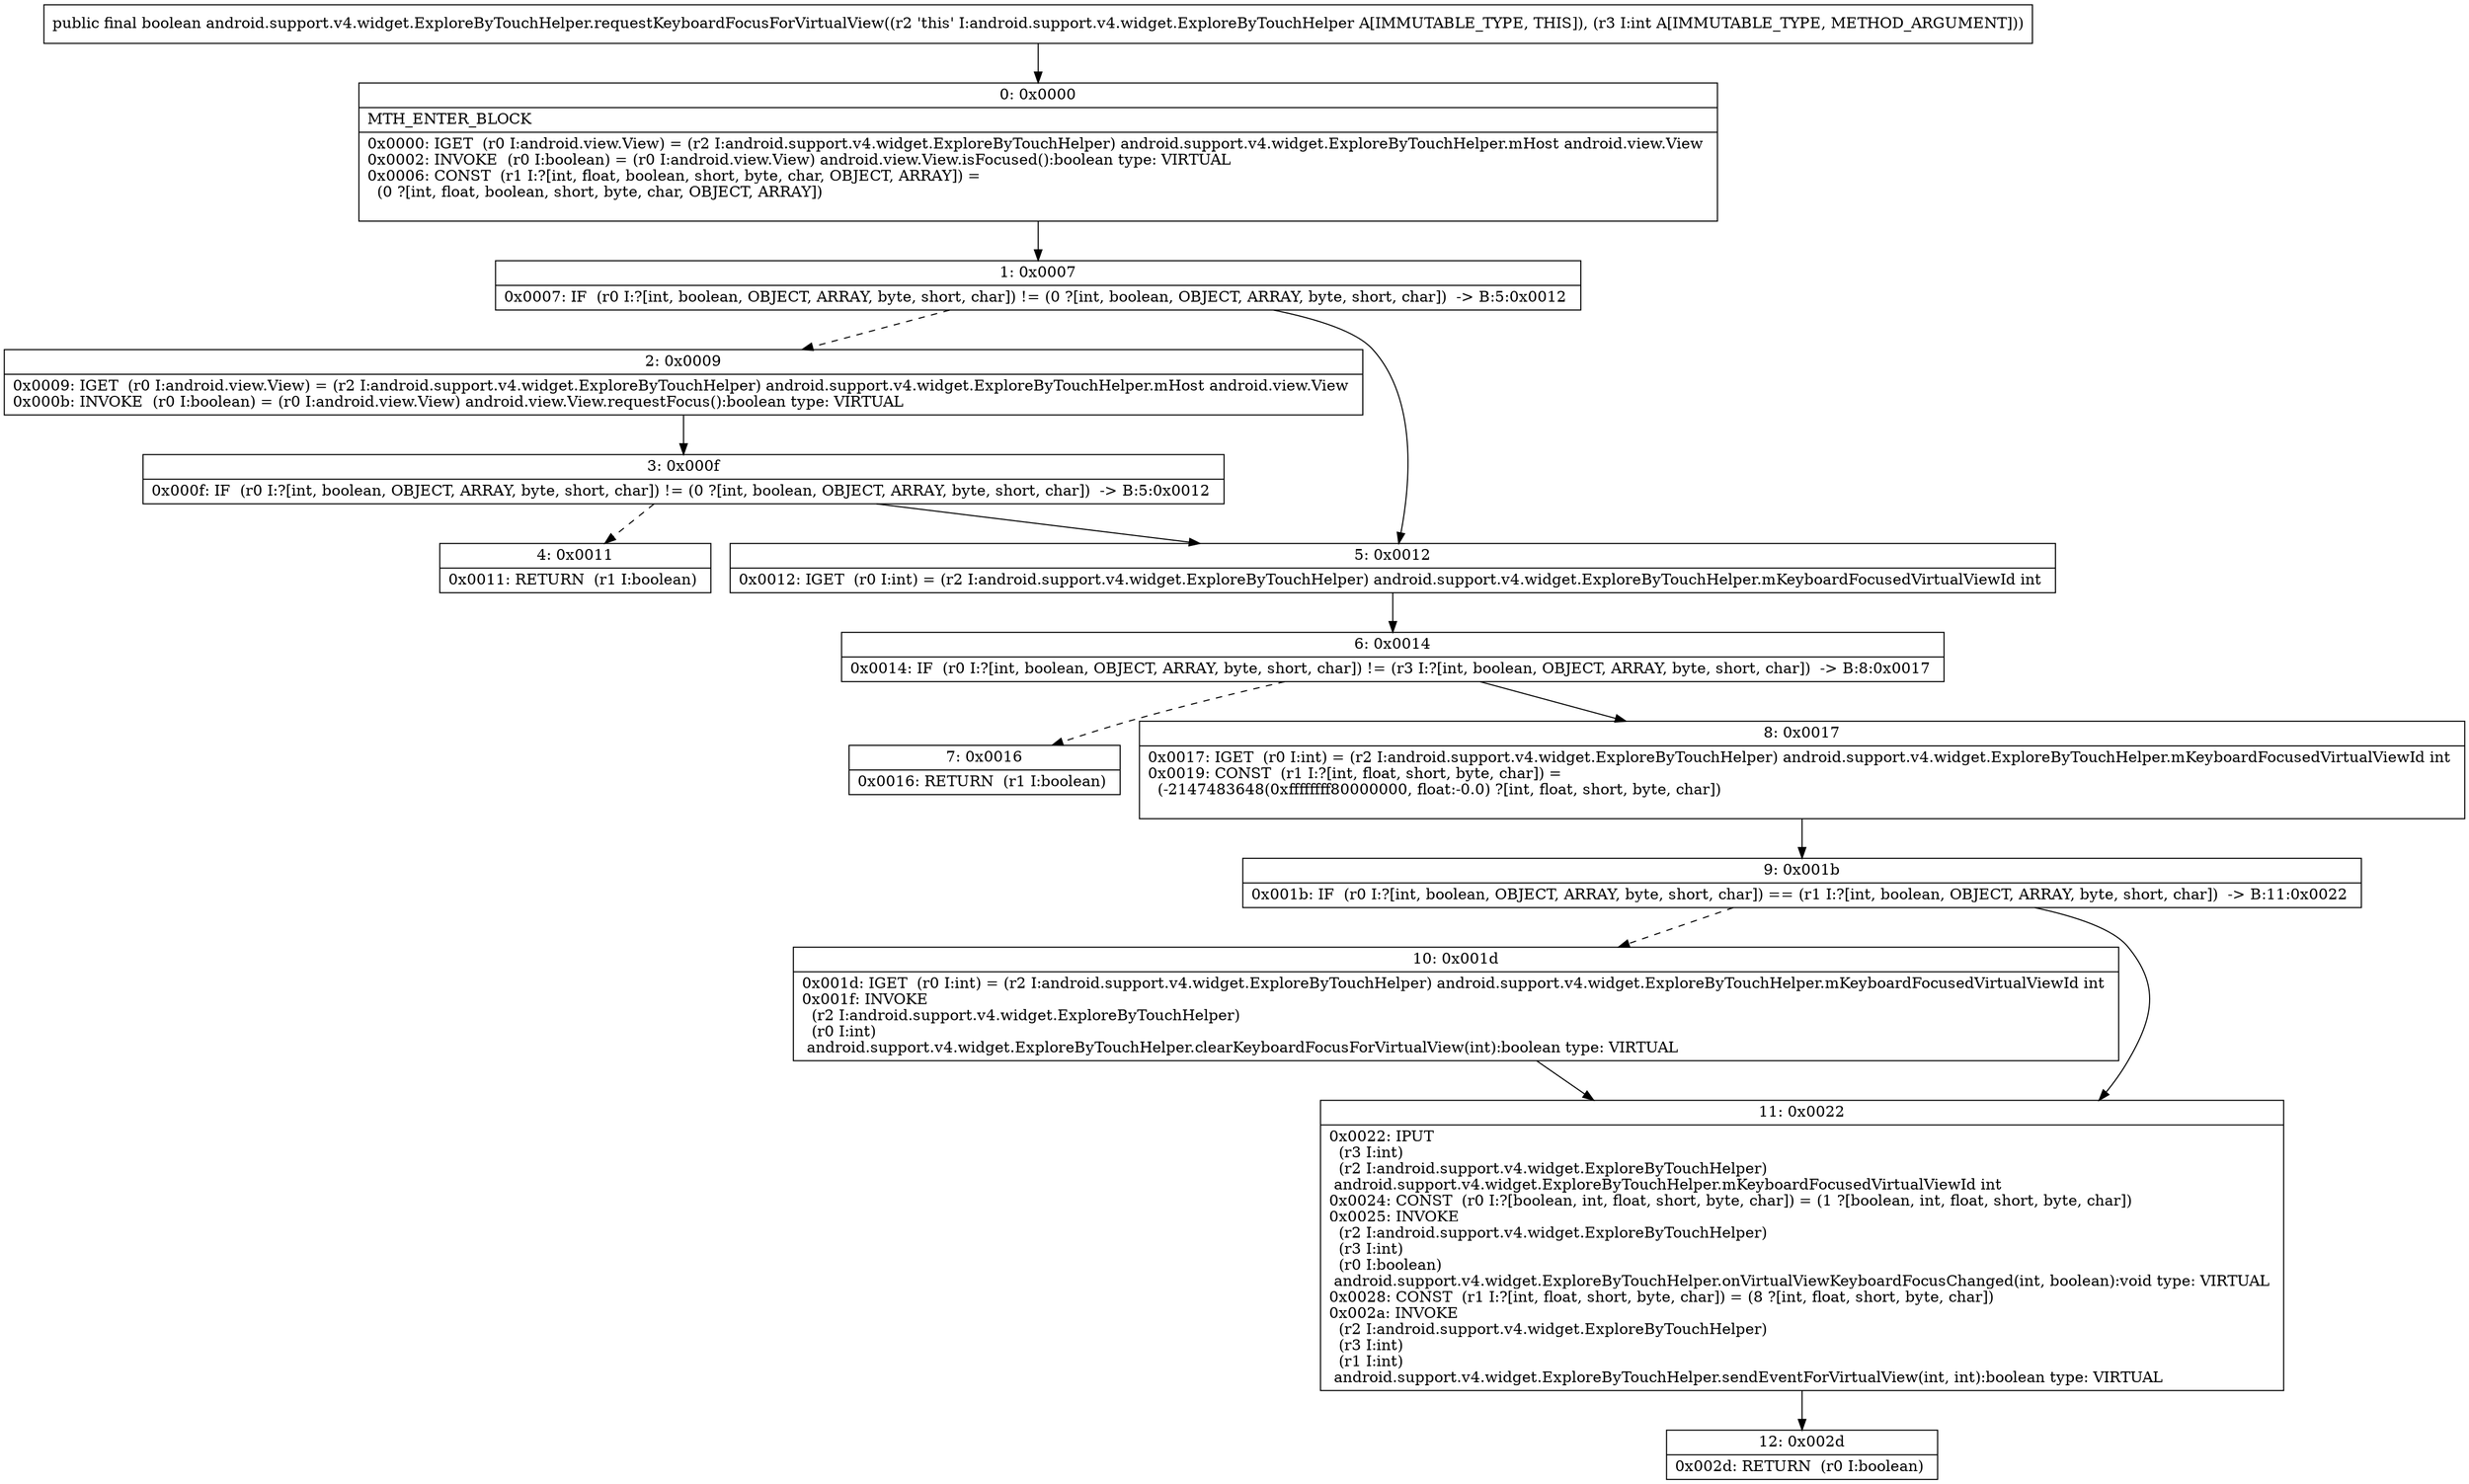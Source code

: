 digraph "CFG forandroid.support.v4.widget.ExploreByTouchHelper.requestKeyboardFocusForVirtualView(I)Z" {
Node_0 [shape=record,label="{0\:\ 0x0000|MTH_ENTER_BLOCK\l|0x0000: IGET  (r0 I:android.view.View) = (r2 I:android.support.v4.widget.ExploreByTouchHelper) android.support.v4.widget.ExploreByTouchHelper.mHost android.view.View \l0x0002: INVOKE  (r0 I:boolean) = (r0 I:android.view.View) android.view.View.isFocused():boolean type: VIRTUAL \l0x0006: CONST  (r1 I:?[int, float, boolean, short, byte, char, OBJECT, ARRAY]) = \l  (0 ?[int, float, boolean, short, byte, char, OBJECT, ARRAY])\l \l}"];
Node_1 [shape=record,label="{1\:\ 0x0007|0x0007: IF  (r0 I:?[int, boolean, OBJECT, ARRAY, byte, short, char]) != (0 ?[int, boolean, OBJECT, ARRAY, byte, short, char])  \-\> B:5:0x0012 \l}"];
Node_2 [shape=record,label="{2\:\ 0x0009|0x0009: IGET  (r0 I:android.view.View) = (r2 I:android.support.v4.widget.ExploreByTouchHelper) android.support.v4.widget.ExploreByTouchHelper.mHost android.view.View \l0x000b: INVOKE  (r0 I:boolean) = (r0 I:android.view.View) android.view.View.requestFocus():boolean type: VIRTUAL \l}"];
Node_3 [shape=record,label="{3\:\ 0x000f|0x000f: IF  (r0 I:?[int, boolean, OBJECT, ARRAY, byte, short, char]) != (0 ?[int, boolean, OBJECT, ARRAY, byte, short, char])  \-\> B:5:0x0012 \l}"];
Node_4 [shape=record,label="{4\:\ 0x0011|0x0011: RETURN  (r1 I:boolean) \l}"];
Node_5 [shape=record,label="{5\:\ 0x0012|0x0012: IGET  (r0 I:int) = (r2 I:android.support.v4.widget.ExploreByTouchHelper) android.support.v4.widget.ExploreByTouchHelper.mKeyboardFocusedVirtualViewId int \l}"];
Node_6 [shape=record,label="{6\:\ 0x0014|0x0014: IF  (r0 I:?[int, boolean, OBJECT, ARRAY, byte, short, char]) != (r3 I:?[int, boolean, OBJECT, ARRAY, byte, short, char])  \-\> B:8:0x0017 \l}"];
Node_7 [shape=record,label="{7\:\ 0x0016|0x0016: RETURN  (r1 I:boolean) \l}"];
Node_8 [shape=record,label="{8\:\ 0x0017|0x0017: IGET  (r0 I:int) = (r2 I:android.support.v4.widget.ExploreByTouchHelper) android.support.v4.widget.ExploreByTouchHelper.mKeyboardFocusedVirtualViewId int \l0x0019: CONST  (r1 I:?[int, float, short, byte, char]) = \l  (\-2147483648(0xffffffff80000000, float:\-0.0) ?[int, float, short, byte, char])\l \l}"];
Node_9 [shape=record,label="{9\:\ 0x001b|0x001b: IF  (r0 I:?[int, boolean, OBJECT, ARRAY, byte, short, char]) == (r1 I:?[int, boolean, OBJECT, ARRAY, byte, short, char])  \-\> B:11:0x0022 \l}"];
Node_10 [shape=record,label="{10\:\ 0x001d|0x001d: IGET  (r0 I:int) = (r2 I:android.support.v4.widget.ExploreByTouchHelper) android.support.v4.widget.ExploreByTouchHelper.mKeyboardFocusedVirtualViewId int \l0x001f: INVOKE  \l  (r2 I:android.support.v4.widget.ExploreByTouchHelper)\l  (r0 I:int)\l android.support.v4.widget.ExploreByTouchHelper.clearKeyboardFocusForVirtualView(int):boolean type: VIRTUAL \l}"];
Node_11 [shape=record,label="{11\:\ 0x0022|0x0022: IPUT  \l  (r3 I:int)\l  (r2 I:android.support.v4.widget.ExploreByTouchHelper)\l android.support.v4.widget.ExploreByTouchHelper.mKeyboardFocusedVirtualViewId int \l0x0024: CONST  (r0 I:?[boolean, int, float, short, byte, char]) = (1 ?[boolean, int, float, short, byte, char]) \l0x0025: INVOKE  \l  (r2 I:android.support.v4.widget.ExploreByTouchHelper)\l  (r3 I:int)\l  (r0 I:boolean)\l android.support.v4.widget.ExploreByTouchHelper.onVirtualViewKeyboardFocusChanged(int, boolean):void type: VIRTUAL \l0x0028: CONST  (r1 I:?[int, float, short, byte, char]) = (8 ?[int, float, short, byte, char]) \l0x002a: INVOKE  \l  (r2 I:android.support.v4.widget.ExploreByTouchHelper)\l  (r3 I:int)\l  (r1 I:int)\l android.support.v4.widget.ExploreByTouchHelper.sendEventForVirtualView(int, int):boolean type: VIRTUAL \l}"];
Node_12 [shape=record,label="{12\:\ 0x002d|0x002d: RETURN  (r0 I:boolean) \l}"];
MethodNode[shape=record,label="{public final boolean android.support.v4.widget.ExploreByTouchHelper.requestKeyboardFocusForVirtualView((r2 'this' I:android.support.v4.widget.ExploreByTouchHelper A[IMMUTABLE_TYPE, THIS]), (r3 I:int A[IMMUTABLE_TYPE, METHOD_ARGUMENT])) }"];
MethodNode -> Node_0;
Node_0 -> Node_1;
Node_1 -> Node_2[style=dashed];
Node_1 -> Node_5;
Node_2 -> Node_3;
Node_3 -> Node_4[style=dashed];
Node_3 -> Node_5;
Node_5 -> Node_6;
Node_6 -> Node_7[style=dashed];
Node_6 -> Node_8;
Node_8 -> Node_9;
Node_9 -> Node_10[style=dashed];
Node_9 -> Node_11;
Node_10 -> Node_11;
Node_11 -> Node_12;
}

